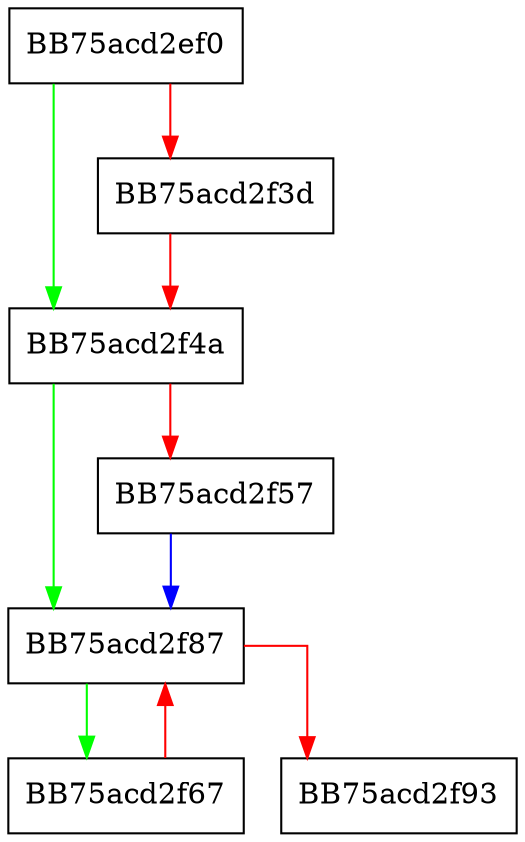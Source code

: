 digraph EnumerateClose {
  node [shape="box"];
  graph [splines=ortho];
  BB75acd2ef0 -> BB75acd2f4a [color="green"];
  BB75acd2ef0 -> BB75acd2f3d [color="red"];
  BB75acd2f3d -> BB75acd2f4a [color="red"];
  BB75acd2f4a -> BB75acd2f87 [color="green"];
  BB75acd2f4a -> BB75acd2f57 [color="red"];
  BB75acd2f57 -> BB75acd2f87 [color="blue"];
  BB75acd2f67 -> BB75acd2f87 [color="red"];
  BB75acd2f87 -> BB75acd2f67 [color="green"];
  BB75acd2f87 -> BB75acd2f93 [color="red"];
}